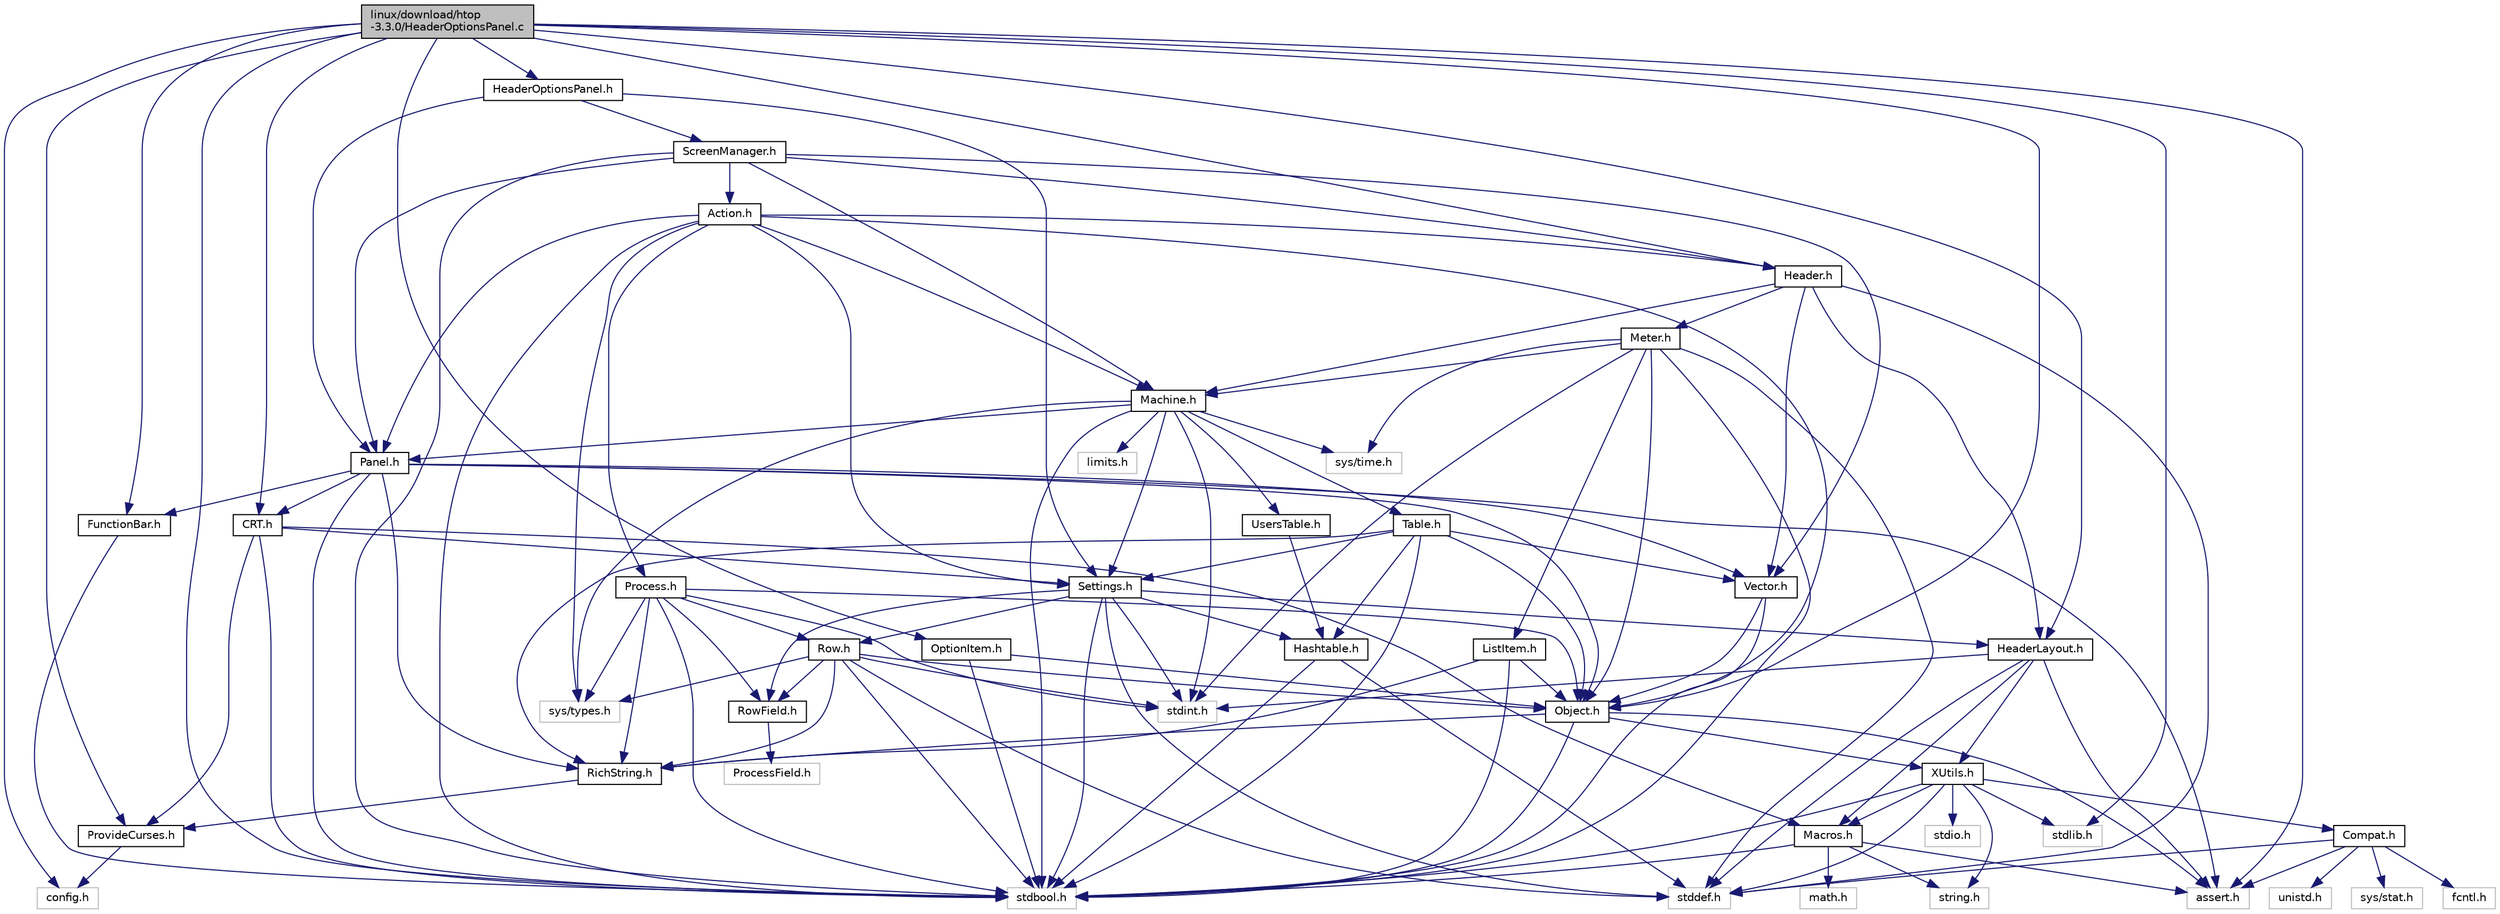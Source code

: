 digraph "linux/download/htop-3.3.0/HeaderOptionsPanel.c"
{
  edge [fontname="Helvetica",fontsize="10",labelfontname="Helvetica",labelfontsize="10"];
  node [fontname="Helvetica",fontsize="10",shape=record];
  Node0 [label="linux/download/htop\l-3.3.0/HeaderOptionsPanel.c",height=0.2,width=0.4,color="black", fillcolor="grey75", style="filled", fontcolor="black"];
  Node0 -> Node1 [color="midnightblue",fontsize="10",style="solid"];
  Node1 [label="config.h",height=0.2,width=0.4,color="grey75", fillcolor="white", style="filled"];
  Node0 -> Node2 [color="midnightblue",fontsize="10",style="solid"];
  Node2 [label="HeaderOptionsPanel.h",height=0.2,width=0.4,color="black", fillcolor="white", style="filled",URL="$HeaderOptionsPanel_8h.html"];
  Node2 -> Node3 [color="midnightblue",fontsize="10",style="solid"];
  Node3 [label="Panel.h",height=0.2,width=0.4,color="black", fillcolor="white", style="filled",URL="$Panel_8h.html"];
  Node3 -> Node4 [color="midnightblue",fontsize="10",style="solid"];
  Node4 [label="assert.h",height=0.2,width=0.4,color="grey75", fillcolor="white", style="filled"];
  Node3 -> Node5 [color="midnightblue",fontsize="10",style="solid"];
  Node5 [label="stdbool.h",height=0.2,width=0.4,color="grey75", fillcolor="white", style="filled"];
  Node3 -> Node6 [color="midnightblue",fontsize="10",style="solid"];
  Node6 [label="CRT.h",height=0.2,width=0.4,color="black", fillcolor="white", style="filled",URL="$CRT_8h.html"];
  Node6 -> Node5 [color="midnightblue",fontsize="10",style="solid"];
  Node6 -> Node7 [color="midnightblue",fontsize="10",style="solid"];
  Node7 [label="Macros.h",height=0.2,width=0.4,color="black", fillcolor="white", style="filled",URL="$Macros_8h.html"];
  Node7 -> Node4 [color="midnightblue",fontsize="10",style="solid"];
  Node7 -> Node8 [color="midnightblue",fontsize="10",style="solid"];
  Node8 [label="math.h",height=0.2,width=0.4,color="grey75", fillcolor="white", style="filled"];
  Node7 -> Node5 [color="midnightblue",fontsize="10",style="solid"];
  Node7 -> Node9 [color="midnightblue",fontsize="10",style="solid"];
  Node9 [label="string.h",height=0.2,width=0.4,color="grey75", fillcolor="white", style="filled"];
  Node6 -> Node10 [color="midnightblue",fontsize="10",style="solid"];
  Node10 [label="ProvideCurses.h",height=0.2,width=0.4,color="black", fillcolor="white", style="filled",URL="$ProvideCurses_8h.html"];
  Node10 -> Node1 [color="midnightblue",fontsize="10",style="solid"];
  Node6 -> Node11 [color="midnightblue",fontsize="10",style="solid"];
  Node11 [label="Settings.h",height=0.2,width=0.4,color="black", fillcolor="white", style="filled",URL="$Settings_8h.html"];
  Node11 -> Node5 [color="midnightblue",fontsize="10",style="solid"];
  Node11 -> Node12 [color="midnightblue",fontsize="10",style="solid"];
  Node12 [label="stddef.h",height=0.2,width=0.4,color="grey75", fillcolor="white", style="filled"];
  Node11 -> Node13 [color="midnightblue",fontsize="10",style="solid"];
  Node13 [label="stdint.h",height=0.2,width=0.4,color="grey75", fillcolor="white", style="filled"];
  Node11 -> Node14 [color="midnightblue",fontsize="10",style="solid"];
  Node14 [label="Hashtable.h",height=0.2,width=0.4,color="black", fillcolor="white", style="filled",URL="$Hashtable_8h.html"];
  Node14 -> Node5 [color="midnightblue",fontsize="10",style="solid"];
  Node14 -> Node12 [color="midnightblue",fontsize="10",style="solid"];
  Node11 -> Node15 [color="midnightblue",fontsize="10",style="solid"];
  Node15 [label="HeaderLayout.h",height=0.2,width=0.4,color="black", fillcolor="white", style="filled",URL="$HeaderLayout_8h.html"];
  Node15 -> Node4 [color="midnightblue",fontsize="10",style="solid"];
  Node15 -> Node12 [color="midnightblue",fontsize="10",style="solid"];
  Node15 -> Node13 [color="midnightblue",fontsize="10",style="solid"];
  Node15 -> Node7 [color="midnightblue",fontsize="10",style="solid"];
  Node15 -> Node16 [color="midnightblue",fontsize="10",style="solid"];
  Node16 [label="XUtils.h",height=0.2,width=0.4,color="black", fillcolor="white", style="filled",URL="$XUtils_8h.html"];
  Node16 -> Node5 [color="midnightblue",fontsize="10",style="solid"];
  Node16 -> Node12 [color="midnightblue",fontsize="10",style="solid"];
  Node16 -> Node17 [color="midnightblue",fontsize="10",style="solid"];
  Node17 [label="stdio.h",height=0.2,width=0.4,color="grey75", fillcolor="white", style="filled"];
  Node16 -> Node18 [color="midnightblue",fontsize="10",style="solid"];
  Node18 [label="stdlib.h",height=0.2,width=0.4,color="grey75", fillcolor="white", style="filled"];
  Node16 -> Node9 [color="midnightblue",fontsize="10",style="solid"];
  Node16 -> Node19 [color="midnightblue",fontsize="10",style="solid"];
  Node19 [label="Compat.h",height=0.2,width=0.4,color="black", fillcolor="white", style="filled",URL="$Compat_8h.html"];
  Node19 -> Node4 [color="midnightblue",fontsize="10",style="solid"];
  Node19 -> Node20 [color="midnightblue",fontsize="10",style="solid"];
  Node20 [label="fcntl.h",height=0.2,width=0.4,color="grey75", fillcolor="white", style="filled"];
  Node19 -> Node12 [color="midnightblue",fontsize="10",style="solid"];
  Node19 -> Node21 [color="midnightblue",fontsize="10",style="solid"];
  Node21 [label="unistd.h",height=0.2,width=0.4,color="grey75", fillcolor="white", style="filled"];
  Node19 -> Node22 [color="midnightblue",fontsize="10",style="solid"];
  Node22 [label="sys/stat.h",height=0.2,width=0.4,color="grey75", fillcolor="white", style="filled"];
  Node16 -> Node7 [color="midnightblue",fontsize="10",style="solid"];
  Node11 -> Node23 [color="midnightblue",fontsize="10",style="solid"];
  Node23 [label="Row.h",height=0.2,width=0.4,color="black", fillcolor="white", style="filled",URL="$Row_8h.html"];
  Node23 -> Node5 [color="midnightblue",fontsize="10",style="solid"];
  Node23 -> Node12 [color="midnightblue",fontsize="10",style="solid"];
  Node23 -> Node13 [color="midnightblue",fontsize="10",style="solid"];
  Node23 -> Node24 [color="midnightblue",fontsize="10",style="solid"];
  Node24 [label="sys/types.h",height=0.2,width=0.4,color="grey75", fillcolor="white", style="filled"];
  Node23 -> Node25 [color="midnightblue",fontsize="10",style="solid"];
  Node25 [label="Object.h",height=0.2,width=0.4,color="black", fillcolor="white", style="filled",URL="$Object_8h.html"];
  Node25 -> Node4 [color="midnightblue",fontsize="10",style="solid"];
  Node25 -> Node5 [color="midnightblue",fontsize="10",style="solid"];
  Node25 -> Node26 [color="midnightblue",fontsize="10",style="solid"];
  Node26 [label="RichString.h",height=0.2,width=0.4,color="black", fillcolor="white", style="filled",URL="$RichString_8h.html"];
  Node26 -> Node10 [color="midnightblue",fontsize="10",style="solid"];
  Node25 -> Node16 [color="midnightblue",fontsize="10",style="solid"];
  Node23 -> Node26 [color="midnightblue",fontsize="10",style="solid"];
  Node23 -> Node27 [color="midnightblue",fontsize="10",style="solid"];
  Node27 [label="RowField.h",height=0.2,width=0.4,color="black", fillcolor="white", style="filled",URL="$RowField_8h.html"];
  Node27 -> Node28 [color="midnightblue",fontsize="10",style="solid"];
  Node28 [label="ProcessField.h",height=0.2,width=0.4,color="grey75", fillcolor="white", style="filled"];
  Node11 -> Node27 [color="midnightblue",fontsize="10",style="solid"];
  Node3 -> Node29 [color="midnightblue",fontsize="10",style="solid"];
  Node29 [label="FunctionBar.h",height=0.2,width=0.4,color="black", fillcolor="white", style="filled",URL="$FunctionBar_8h.html"];
  Node29 -> Node5 [color="midnightblue",fontsize="10",style="solid"];
  Node3 -> Node25 [color="midnightblue",fontsize="10",style="solid"];
  Node3 -> Node26 [color="midnightblue",fontsize="10",style="solid"];
  Node3 -> Node30 [color="midnightblue",fontsize="10",style="solid"];
  Node30 [label="Vector.h",height=0.2,width=0.4,color="black", fillcolor="white", style="filled",URL="$Vector_8h.html"];
  Node30 -> Node25 [color="midnightblue",fontsize="10",style="solid"];
  Node30 -> Node5 [color="midnightblue",fontsize="10",style="solid"];
  Node2 -> Node31 [color="midnightblue",fontsize="10",style="solid"];
  Node31 [label="ScreenManager.h",height=0.2,width=0.4,color="black", fillcolor="white", style="filled",URL="$ScreenManager_8h.html"];
  Node31 -> Node5 [color="midnightblue",fontsize="10",style="solid"];
  Node31 -> Node32 [color="midnightblue",fontsize="10",style="solid"];
  Node32 [label="Action.h",height=0.2,width=0.4,color="black", fillcolor="white", style="filled",URL="$Action_8h.html"];
  Node32 -> Node5 [color="midnightblue",fontsize="10",style="solid"];
  Node32 -> Node24 [color="midnightblue",fontsize="10",style="solid"];
  Node32 -> Node33 [color="midnightblue",fontsize="10",style="solid"];
  Node33 [label="Header.h",height=0.2,width=0.4,color="black", fillcolor="white", style="filled",URL="$linux_2download_2htop-3_83_80_2Header_8h.html"];
  Node33 -> Node12 [color="midnightblue",fontsize="10",style="solid"];
  Node33 -> Node15 [color="midnightblue",fontsize="10",style="solid"];
  Node33 -> Node34 [color="midnightblue",fontsize="10",style="solid"];
  Node34 [label="Machine.h",height=0.2,width=0.4,color="black", fillcolor="white", style="filled",URL="$Machine_8h.html"];
  Node34 -> Node35 [color="midnightblue",fontsize="10",style="solid"];
  Node35 [label="limits.h",height=0.2,width=0.4,color="grey75", fillcolor="white", style="filled"];
  Node34 -> Node5 [color="midnightblue",fontsize="10",style="solid"];
  Node34 -> Node13 [color="midnightblue",fontsize="10",style="solid"];
  Node34 -> Node36 [color="midnightblue",fontsize="10",style="solid"];
  Node36 [label="sys/time.h",height=0.2,width=0.4,color="grey75", fillcolor="white", style="filled"];
  Node34 -> Node24 [color="midnightblue",fontsize="10",style="solid"];
  Node34 -> Node3 [color="midnightblue",fontsize="10",style="solid"];
  Node34 -> Node11 [color="midnightblue",fontsize="10",style="solid"];
  Node34 -> Node37 [color="midnightblue",fontsize="10",style="solid"];
  Node37 [label="Table.h",height=0.2,width=0.4,color="black", fillcolor="white", style="filled",URL="$Table_8h.html"];
  Node37 -> Node5 [color="midnightblue",fontsize="10",style="solid"];
  Node37 -> Node14 [color="midnightblue",fontsize="10",style="solid"];
  Node37 -> Node25 [color="midnightblue",fontsize="10",style="solid"];
  Node37 -> Node26 [color="midnightblue",fontsize="10",style="solid"];
  Node37 -> Node11 [color="midnightblue",fontsize="10",style="solid"];
  Node37 -> Node30 [color="midnightblue",fontsize="10",style="solid"];
  Node34 -> Node38 [color="midnightblue",fontsize="10",style="solid"];
  Node38 [label="UsersTable.h",height=0.2,width=0.4,color="black", fillcolor="white", style="filled",URL="$UsersTable_8h.html"];
  Node38 -> Node14 [color="midnightblue",fontsize="10",style="solid"];
  Node33 -> Node39 [color="midnightblue",fontsize="10",style="solid"];
  Node39 [label="Meter.h",height=0.2,width=0.4,color="black", fillcolor="white", style="filled",URL="$Meter_8h.html"];
  Node39 -> Node5 [color="midnightblue",fontsize="10",style="solid"];
  Node39 -> Node12 [color="midnightblue",fontsize="10",style="solid"];
  Node39 -> Node13 [color="midnightblue",fontsize="10",style="solid"];
  Node39 -> Node36 [color="midnightblue",fontsize="10",style="solid"];
  Node39 -> Node40 [color="midnightblue",fontsize="10",style="solid"];
  Node40 [label="ListItem.h",height=0.2,width=0.4,color="black", fillcolor="white", style="filled",URL="$ListItem_8h.html"];
  Node40 -> Node5 [color="midnightblue",fontsize="10",style="solid"];
  Node40 -> Node25 [color="midnightblue",fontsize="10",style="solid"];
  Node40 -> Node26 [color="midnightblue",fontsize="10",style="solid"];
  Node39 -> Node34 [color="midnightblue",fontsize="10",style="solid"];
  Node39 -> Node25 [color="midnightblue",fontsize="10",style="solid"];
  Node33 -> Node30 [color="midnightblue",fontsize="10",style="solid"];
  Node32 -> Node34 [color="midnightblue",fontsize="10",style="solid"];
  Node32 -> Node25 [color="midnightblue",fontsize="10",style="solid"];
  Node32 -> Node3 [color="midnightblue",fontsize="10",style="solid"];
  Node32 -> Node41 [color="midnightblue",fontsize="10",style="solid"];
  Node41 [label="Process.h",height=0.2,width=0.4,color="black", fillcolor="white", style="filled",URL="$Process_8h.html"];
  Node41 -> Node5 [color="midnightblue",fontsize="10",style="solid"];
  Node41 -> Node13 [color="midnightblue",fontsize="10",style="solid"];
  Node41 -> Node24 [color="midnightblue",fontsize="10",style="solid"];
  Node41 -> Node25 [color="midnightblue",fontsize="10",style="solid"];
  Node41 -> Node26 [color="midnightblue",fontsize="10",style="solid"];
  Node41 -> Node23 [color="midnightblue",fontsize="10",style="solid"];
  Node41 -> Node27 [color="midnightblue",fontsize="10",style="solid"];
  Node32 -> Node11 [color="midnightblue",fontsize="10",style="solid"];
  Node31 -> Node33 [color="midnightblue",fontsize="10",style="solid"];
  Node31 -> Node34 [color="midnightblue",fontsize="10",style="solid"];
  Node31 -> Node3 [color="midnightblue",fontsize="10",style="solid"];
  Node31 -> Node30 [color="midnightblue",fontsize="10",style="solid"];
  Node2 -> Node11 [color="midnightblue",fontsize="10",style="solid"];
  Node0 -> Node4 [color="midnightblue",fontsize="10",style="solid"];
  Node0 -> Node5 [color="midnightblue",fontsize="10",style="solid"];
  Node0 -> Node18 [color="midnightblue",fontsize="10",style="solid"];
  Node0 -> Node6 [color="midnightblue",fontsize="10",style="solid"];
  Node0 -> Node29 [color="midnightblue",fontsize="10",style="solid"];
  Node0 -> Node33 [color="midnightblue",fontsize="10",style="solid"];
  Node0 -> Node15 [color="midnightblue",fontsize="10",style="solid"];
  Node0 -> Node25 [color="midnightblue",fontsize="10",style="solid"];
  Node0 -> Node42 [color="midnightblue",fontsize="10",style="solid"];
  Node42 [label="OptionItem.h",height=0.2,width=0.4,color="black", fillcolor="white", style="filled",URL="$OptionItem_8h.html"];
  Node42 -> Node5 [color="midnightblue",fontsize="10",style="solid"];
  Node42 -> Node25 [color="midnightblue",fontsize="10",style="solid"];
  Node0 -> Node10 [color="midnightblue",fontsize="10",style="solid"];
}
